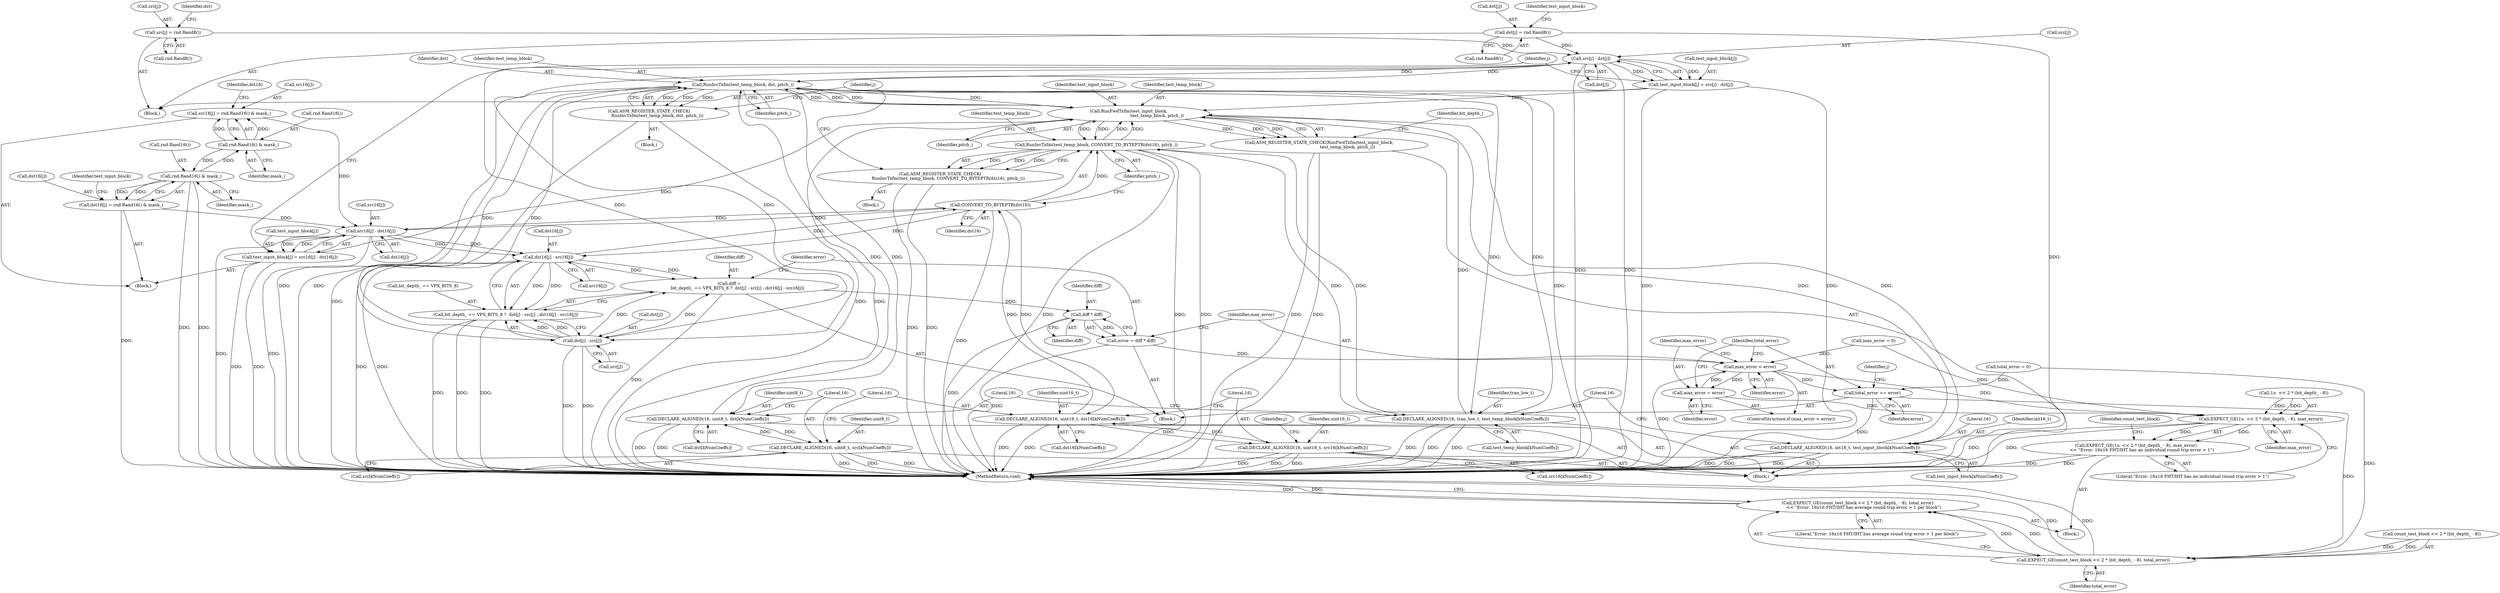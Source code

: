 digraph "0_Android_5a9753fca56f0eeb9f61e342b2fccffc364f9426_44@array" {
"1000193" [label="(Call,src[j] - dst[j])"];
"1000179" [label="(Call,src[j] = rnd.Rand8())"];
"1000184" [label="(Call,dst[j] = rnd.Rand8())"];
"1000238" [label="(Call,RunInvTxfm(test_temp_block, dst, pitch_))"];
"1000228" [label="(Call,RunFwdTxfm(test_input_block,\n                                          test_temp_block, pitch_))"];
"1000127" [label="(Call,DECLARE_ALIGNED(16, int16_t, test_input_block[kNumCoeffs]))"];
"1000189" [label="(Call,test_input_block[j] = src[j] - dst[j])"];
"1000193" [label="(Call,src[j] - dst[j])"];
"1000216" [label="(Call,test_input_block[j] = src16[j] - dst16[j])"];
"1000220" [label="(Call,src16[j] - dst16[j])"];
"1000202" [label="(Call,src16[j] = rnd.Rand16() & mask_)"];
"1000206" [label="(Call,rnd.Rand16() & mask_)"];
"1000213" [label="(Call,rnd.Rand16() & mask_)"];
"1000247" [label="(Call,CONVERT_TO_BYTEPTR(dst16))"];
"1000275" [label="(Call,dst16[j] - src16[j])"];
"1000151" [label="(Call,DECLARE_ALIGNED(16, uint16_t, dst16[kNumCoeffs]))"];
"1000157" [label="(Call,DECLARE_ALIGNED(16, uint16_t, src16[kNumCoeffs]))"];
"1000209" [label="(Call,dst16[j] = rnd.Rand16() & mask_)"];
"1000133" [label="(Call,DECLARE_ALIGNED(16, tran_low_t, test_temp_block[kNumCoeffs]))"];
"1000245" [label="(Call,RunInvTxfm(test_temp_block, CONVERT_TO_BYTEPTR(dst16), pitch_))"];
"1000139" [label="(Call,DECLARE_ALIGNED(16, uint8_t, dst[kNumCoeffs]))"];
"1000145" [label="(Call,DECLARE_ALIGNED(16, uint8_t, src[kNumCoeffs]))"];
"1000268" [label="(Call,dst[j] - src[j])"];
"1000227" [label="(Call,ASM_REGISTER_STATE_CHECK(RunFwdTxfm(test_input_block,\n                                          test_temp_block, pitch_)))"];
"1000244" [label="(Call,ASM_REGISTER_STATE_CHECK(\n            RunInvTxfm(test_temp_block, CONVERT_TO_BYTEPTR(dst16), pitch_)))"];
"1000262" [label="(Call,diff =\n            bit_depth_ == VPX_BITS_8 ?  dst[j] - src[j] : dst16[j] - src16[j])"];
"1000285" [label="(Call,diff * diff)"];
"1000283" [label="(Call,error = diff * diff)"];
"1000289" [label="(Call,max_error < error)"];
"1000292" [label="(Call,max_error = error)"];
"1000299" [label="(Call,EXPECT_GE(1u  << 2 * (bit_depth_ - 8), max_error))"];
"1000298" [label="(Call,EXPECT_GE(1u  << 2 * (bit_depth_ - 8), max_error)\n         << \"Error: 16x16 FHT/IHT has an individual round trip error > 1\")"];
"1000295" [label="(Call,total_error += error)"];
"1000310" [label="(Call,EXPECT_GE(count_test_block << 2 * (bit_depth_ - 8), total_error))"];
"1000309" [label="(Call,EXPECT_GE(count_test_block << 2 * (bit_depth_ - 8), total_error)\n         << \"Error: 16x16 FHT/IHT has average round trip error > 1 per block\")"];
"1000264" [label="(Call,bit_depth_ == VPX_BITS_8 ?  dst[j] - src[j] : dst16[j] - src16[j])"];
"1000237" [label="(Call,ASM_REGISTER_STATE_CHECK(\n            RunInvTxfm(test_temp_block, dst, pitch_)))"];
"1000246" [label="(Identifier,test_temp_block)"];
"1000244" [label="(Call,ASM_REGISTER_STATE_CHECK(\n            RunInvTxfm(test_temp_block, CONVERT_TO_BYTEPTR(dst16), pitch_)))"];
"1000249" [label="(Identifier,pitch_)"];
"1000296" [label="(Identifier,total_error)"];
"1000228" [label="(Call,RunFwdTxfm(test_input_block,\n                                          test_temp_block, pitch_))"];
"1000180" [label="(Call,src[j])"];
"1000272" [label="(Call,src[j])"];
"1000142" [label="(Call,dst[kNumCoeffs])"];
"1000105" [label="(Call,max_error = 0)"];
"1000140" [label="(Literal,16)"];
"1000153" [label="(Identifier,uint16_t)"];
"1000300" [label="(Call,1u  << 2 * (bit_depth_ - 8))"];
"1000216" [label="(Call,test_input_block[j] = src16[j] - dst16[j])"];
"1000239" [label="(Identifier,test_temp_block)"];
"1000297" [label="(Identifier,error)"];
"1000145" [label="(Call,DECLARE_ALIGNED(16, uint8_t, src[kNumCoeffs]))"];
"1000276" [label="(Call,dst16[j])"];
"1000193" [label="(Call,src[j] - dst[j])"];
"1000189" [label="(Call,test_input_block[j] = src[j] - dst[j])"];
"1000241" [label="(Identifier,pitch_)"];
"1000318" [label="(Identifier,total_error)"];
"1000236" [label="(Block,)"];
"1000217" [label="(Call,test_input_block[j])"];
"1000166" [label="(Identifier,j)"];
"1000213" [label="(Call,rnd.Rand16() & mask_)"];
"1000194" [label="(Call,src[j])"];
"1000210" [label="(Call,dst16[j])"];
"1000320" [label="(MethodReturn,void)"];
"1000259" [label="(Identifier,j)"];
"1000141" [label="(Identifier,uint8_t)"];
"1000183" [label="(Call,rnd.Rand8())"];
"1000265" [label="(Call,bit_depth_ == VPX_BITS_8)"];
"1000203" [label="(Call,src16[j])"];
"1000312" [label="(Identifier,count_test_block)"];
"1000129" [label="(Identifier,int16_t)"];
"1000135" [label="(Identifier,tran_low_t)"];
"1000284" [label="(Identifier,error)"];
"1000147" [label="(Identifier,uint8_t)"];
"1000209" [label="(Call,dst16[j] = rnd.Rand16() & mask_)"];
"1000275" [label="(Call,dst16[j] - src16[j])"];
"1000240" [label="(Identifier,dst)"];
"1000185" [label="(Call,dst[j])"];
"1000260" [label="(Block,)"];
"1000229" [label="(Identifier,test_input_block)"];
"1000134" [label="(Literal,16)"];
"1000298" [label="(Call,EXPECT_GE(1u  << 2 * (bit_depth_ - 8), max_error)\n         << \"Error: 16x16 FHT/IHT has an individual round trip error > 1\")"];
"1000220" [label="(Call,src16[j] - dst16[j])"];
"1000128" [label="(Literal,16)"];
"1000152" [label="(Literal,16)"];
"1000207" [label="(Call,rnd.Rand16())"];
"1000238" [label="(Call,RunInvTxfm(test_temp_block, dst, pitch_))"];
"1000126" [label="(Block,)"];
"1000263" [label="(Identifier,diff)"];
"1000158" [label="(Literal,16)"];
"1000214" [label="(Call,rnd.Rand16())"];
"1000285" [label="(Call,diff * diff)"];
"1000234" [label="(Identifier,bit_depth_)"];
"1000269" [label="(Call,dst[j])"];
"1000191" [label="(Identifier,test_input_block)"];
"1000295" [label="(Call,total_error += error)"];
"1000188" [label="(Call,rnd.Rand8())"];
"1000279" [label="(Call,src16[j])"];
"1000262" [label="(Call,diff =\n            bit_depth_ == VPX_BITS_8 ?  dst[j] - src[j] : dst16[j] - src16[j])"];
"1000154" [label="(Call,dst16[kNumCoeffs])"];
"1000283" [label="(Call,error = diff * diff)"];
"1000237" [label="(Call,ASM_REGISTER_STATE_CHECK(\n            RunInvTxfm(test_temp_block, dst, pitch_)))"];
"1000268" [label="(Call,dst[j] - src[j])"];
"1000253" [label="(Identifier,j)"];
"1000308" [label="(Literal,\"Error: 16x16 FHT/IHT has an individual round trip error > 1\")"];
"1000151" [label="(Call,DECLARE_ALIGNED(16, uint16_t, dst16[kNumCoeffs]))"];
"1000206" [label="(Call,rnd.Rand16() & mask_)"];
"1000311" [label="(Call,count_test_block << 2 * (bit_depth_ - 8))"];
"1000310" [label="(Call,EXPECT_GE(count_test_block << 2 * (bit_depth_ - 8), total_error))"];
"1000309" [label="(Call,EXPECT_GE(count_test_block << 2 * (bit_depth_ - 8), total_error)\n         << \"Error: 16x16 FHT/IHT has average round trip error > 1 per block\")"];
"1000202" [label="(Call,src16[j] = rnd.Rand16() & mask_)"];
"1000197" [label="(Call,dst[j])"];
"1000211" [label="(Identifier,dst16)"];
"1000287" [label="(Identifier,diff)"];
"1000102" [label="(Block,)"];
"1000231" [label="(Identifier,pitch_)"];
"1000248" [label="(Identifier,dst16)"];
"1000127" [label="(Call,DECLARE_ALIGNED(16, int16_t, test_input_block[kNumCoeffs]))"];
"1000307" [label="(Identifier,max_error)"];
"1000148" [label="(Call,src[kNumCoeffs])"];
"1000286" [label="(Identifier,diff)"];
"1000289" [label="(Call,max_error < error)"];
"1000146" [label="(Literal,16)"];
"1000243" [label="(Block,)"];
"1000299" [label="(Call,EXPECT_GE(1u  << 2 * (bit_depth_ - 8), max_error))"];
"1000291" [label="(Identifier,error)"];
"1000109" [label="(Call,total_error = 0)"];
"1000190" [label="(Call,test_input_block[j])"];
"1000157" [label="(Call,DECLARE_ALIGNED(16, uint16_t, src16[kNumCoeffs]))"];
"1000294" [label="(Identifier,error)"];
"1000227" [label="(Call,ASM_REGISTER_STATE_CHECK(RunFwdTxfm(test_input_block,\n                                          test_temp_block, pitch_)))"];
"1000186" [label="(Identifier,dst)"];
"1000136" [label="(Call,test_temp_block[kNumCoeffs])"];
"1000319" [label="(Literal,\"Error: 16x16 FHT/IHT has average round trip error > 1 per block\")"];
"1000160" [label="(Call,src16[kNumCoeffs])"];
"1000290" [label="(Identifier,max_error)"];
"1000133" [label="(Call,DECLARE_ALIGNED(16, tran_low_t, test_temp_block[kNumCoeffs]))"];
"1000230" [label="(Identifier,test_temp_block)"];
"1000221" [label="(Call,src16[j])"];
"1000184" [label="(Call,dst[j] = rnd.Rand8())"];
"1000292" [label="(Call,max_error = error)"];
"1000178" [label="(Block,)"];
"1000201" [label="(Block,)"];
"1000139" [label="(Call,DECLARE_ALIGNED(16, uint8_t, dst[kNumCoeffs]))"];
"1000247" [label="(Call,CONVERT_TO_BYTEPTR(dst16))"];
"1000224" [label="(Call,dst16[j])"];
"1000288" [label="(ControlStructure,if (max_error < error))"];
"1000264" [label="(Call,bit_depth_ == VPX_BITS_8 ?  dst[j] - src[j] : dst16[j] - src16[j])"];
"1000130" [label="(Call,test_input_block[kNumCoeffs])"];
"1000159" [label="(Identifier,uint16_t)"];
"1000245" [label="(Call,RunInvTxfm(test_temp_block, CONVERT_TO_BYTEPTR(dst16), pitch_))"];
"1000208" [label="(Identifier,mask_)"];
"1000218" [label="(Identifier,test_input_block)"];
"1000179" [label="(Call,src[j] = rnd.Rand8())"];
"1000172" [label="(Identifier,j)"];
"1000293" [label="(Identifier,max_error)"];
"1000215" [label="(Identifier,mask_)"];
"1000193" -> "1000189"  [label="AST: "];
"1000193" -> "1000197"  [label="CFG: "];
"1000194" -> "1000193"  [label="AST: "];
"1000197" -> "1000193"  [label="AST: "];
"1000189" -> "1000193"  [label="CFG: "];
"1000193" -> "1000320"  [label="DDG: "];
"1000193" -> "1000320"  [label="DDG: "];
"1000193" -> "1000189"  [label="DDG: "];
"1000193" -> "1000189"  [label="DDG: "];
"1000179" -> "1000193"  [label="DDG: "];
"1000184" -> "1000193"  [label="DDG: "];
"1000238" -> "1000193"  [label="DDG: "];
"1000193" -> "1000238"  [label="DDG: "];
"1000193" -> "1000268"  [label="DDG: "];
"1000193" -> "1000268"  [label="DDG: "];
"1000179" -> "1000178"  [label="AST: "];
"1000179" -> "1000183"  [label="CFG: "];
"1000180" -> "1000179"  [label="AST: "];
"1000183" -> "1000179"  [label="AST: "];
"1000186" -> "1000179"  [label="CFG: "];
"1000184" -> "1000178"  [label="AST: "];
"1000184" -> "1000188"  [label="CFG: "];
"1000185" -> "1000184"  [label="AST: "];
"1000188" -> "1000184"  [label="AST: "];
"1000191" -> "1000184"  [label="CFG: "];
"1000184" -> "1000320"  [label="DDG: "];
"1000238" -> "1000237"  [label="AST: "];
"1000238" -> "1000241"  [label="CFG: "];
"1000239" -> "1000238"  [label="AST: "];
"1000240" -> "1000238"  [label="AST: "];
"1000241" -> "1000238"  [label="AST: "];
"1000237" -> "1000238"  [label="CFG: "];
"1000238" -> "1000320"  [label="DDG: "];
"1000238" -> "1000320"  [label="DDG: "];
"1000238" -> "1000320"  [label="DDG: "];
"1000238" -> "1000133"  [label="DDG: "];
"1000238" -> "1000139"  [label="DDG: "];
"1000238" -> "1000228"  [label="DDG: "];
"1000238" -> "1000228"  [label="DDG: "];
"1000238" -> "1000237"  [label="DDG: "];
"1000238" -> "1000237"  [label="DDG: "];
"1000238" -> "1000237"  [label="DDG: "];
"1000228" -> "1000238"  [label="DDG: "];
"1000228" -> "1000238"  [label="DDG: "];
"1000133" -> "1000238"  [label="DDG: "];
"1000139" -> "1000238"  [label="DDG: "];
"1000268" -> "1000238"  [label="DDG: "];
"1000238" -> "1000268"  [label="DDG: "];
"1000228" -> "1000227"  [label="AST: "];
"1000228" -> "1000231"  [label="CFG: "];
"1000229" -> "1000228"  [label="AST: "];
"1000230" -> "1000228"  [label="AST: "];
"1000231" -> "1000228"  [label="AST: "];
"1000227" -> "1000228"  [label="CFG: "];
"1000228" -> "1000320"  [label="DDG: "];
"1000228" -> "1000127"  [label="DDG: "];
"1000228" -> "1000227"  [label="DDG: "];
"1000228" -> "1000227"  [label="DDG: "];
"1000228" -> "1000227"  [label="DDG: "];
"1000127" -> "1000228"  [label="DDG: "];
"1000189" -> "1000228"  [label="DDG: "];
"1000216" -> "1000228"  [label="DDG: "];
"1000133" -> "1000228"  [label="DDG: "];
"1000245" -> "1000228"  [label="DDG: "];
"1000245" -> "1000228"  [label="DDG: "];
"1000228" -> "1000245"  [label="DDG: "];
"1000228" -> "1000245"  [label="DDG: "];
"1000127" -> "1000126"  [label="AST: "];
"1000127" -> "1000130"  [label="CFG: "];
"1000128" -> "1000127"  [label="AST: "];
"1000129" -> "1000127"  [label="AST: "];
"1000130" -> "1000127"  [label="AST: "];
"1000134" -> "1000127"  [label="CFG: "];
"1000127" -> "1000320"  [label="DDG: "];
"1000127" -> "1000320"  [label="DDG: "];
"1000127" -> "1000320"  [label="DDG: "];
"1000189" -> "1000178"  [label="AST: "];
"1000190" -> "1000189"  [label="AST: "];
"1000172" -> "1000189"  [label="CFG: "];
"1000189" -> "1000320"  [label="DDG: "];
"1000189" -> "1000320"  [label="DDG: "];
"1000216" -> "1000201"  [label="AST: "];
"1000216" -> "1000220"  [label="CFG: "];
"1000217" -> "1000216"  [label="AST: "];
"1000220" -> "1000216"  [label="AST: "];
"1000172" -> "1000216"  [label="CFG: "];
"1000216" -> "1000320"  [label="DDG: "];
"1000216" -> "1000320"  [label="DDG: "];
"1000220" -> "1000216"  [label="DDG: "];
"1000220" -> "1000216"  [label="DDG: "];
"1000220" -> "1000224"  [label="CFG: "];
"1000221" -> "1000220"  [label="AST: "];
"1000224" -> "1000220"  [label="AST: "];
"1000220" -> "1000320"  [label="DDG: "];
"1000220" -> "1000320"  [label="DDG: "];
"1000202" -> "1000220"  [label="DDG: "];
"1000247" -> "1000220"  [label="DDG: "];
"1000209" -> "1000220"  [label="DDG: "];
"1000220" -> "1000247"  [label="DDG: "];
"1000220" -> "1000275"  [label="DDG: "];
"1000220" -> "1000275"  [label="DDG: "];
"1000202" -> "1000201"  [label="AST: "];
"1000202" -> "1000206"  [label="CFG: "];
"1000203" -> "1000202"  [label="AST: "];
"1000206" -> "1000202"  [label="AST: "];
"1000211" -> "1000202"  [label="CFG: "];
"1000206" -> "1000202"  [label="DDG: "];
"1000206" -> "1000202"  [label="DDG: "];
"1000206" -> "1000208"  [label="CFG: "];
"1000207" -> "1000206"  [label="AST: "];
"1000208" -> "1000206"  [label="AST: "];
"1000213" -> "1000206"  [label="DDG: "];
"1000206" -> "1000213"  [label="DDG: "];
"1000213" -> "1000209"  [label="AST: "];
"1000213" -> "1000215"  [label="CFG: "];
"1000214" -> "1000213"  [label="AST: "];
"1000215" -> "1000213"  [label="AST: "];
"1000209" -> "1000213"  [label="CFG: "];
"1000213" -> "1000320"  [label="DDG: "];
"1000213" -> "1000320"  [label="DDG: "];
"1000213" -> "1000209"  [label="DDG: "];
"1000213" -> "1000209"  [label="DDG: "];
"1000247" -> "1000245"  [label="AST: "];
"1000247" -> "1000248"  [label="CFG: "];
"1000248" -> "1000247"  [label="AST: "];
"1000249" -> "1000247"  [label="CFG: "];
"1000247" -> "1000320"  [label="DDG: "];
"1000247" -> "1000151"  [label="DDG: "];
"1000247" -> "1000245"  [label="DDG: "];
"1000275" -> "1000247"  [label="DDG: "];
"1000151" -> "1000247"  [label="DDG: "];
"1000247" -> "1000275"  [label="DDG: "];
"1000275" -> "1000264"  [label="AST: "];
"1000275" -> "1000279"  [label="CFG: "];
"1000276" -> "1000275"  [label="AST: "];
"1000279" -> "1000275"  [label="AST: "];
"1000264" -> "1000275"  [label="CFG: "];
"1000275" -> "1000320"  [label="DDG: "];
"1000275" -> "1000320"  [label="DDG: "];
"1000275" -> "1000262"  [label="DDG: "];
"1000275" -> "1000262"  [label="DDG: "];
"1000275" -> "1000264"  [label="DDG: "];
"1000275" -> "1000264"  [label="DDG: "];
"1000151" -> "1000126"  [label="AST: "];
"1000151" -> "1000154"  [label="CFG: "];
"1000152" -> "1000151"  [label="AST: "];
"1000153" -> "1000151"  [label="AST: "];
"1000154" -> "1000151"  [label="AST: "];
"1000158" -> "1000151"  [label="CFG: "];
"1000151" -> "1000320"  [label="DDG: "];
"1000151" -> "1000320"  [label="DDG: "];
"1000157" -> "1000151"  [label="DDG: "];
"1000151" -> "1000157"  [label="DDG: "];
"1000157" -> "1000126"  [label="AST: "];
"1000157" -> "1000160"  [label="CFG: "];
"1000158" -> "1000157"  [label="AST: "];
"1000159" -> "1000157"  [label="AST: "];
"1000160" -> "1000157"  [label="AST: "];
"1000166" -> "1000157"  [label="CFG: "];
"1000157" -> "1000320"  [label="DDG: "];
"1000157" -> "1000320"  [label="DDG: "];
"1000157" -> "1000320"  [label="DDG: "];
"1000209" -> "1000201"  [label="AST: "];
"1000210" -> "1000209"  [label="AST: "];
"1000218" -> "1000209"  [label="CFG: "];
"1000209" -> "1000320"  [label="DDG: "];
"1000133" -> "1000126"  [label="AST: "];
"1000133" -> "1000136"  [label="CFG: "];
"1000134" -> "1000133"  [label="AST: "];
"1000135" -> "1000133"  [label="AST: "];
"1000136" -> "1000133"  [label="AST: "];
"1000140" -> "1000133"  [label="CFG: "];
"1000133" -> "1000320"  [label="DDG: "];
"1000133" -> "1000320"  [label="DDG: "];
"1000133" -> "1000320"  [label="DDG: "];
"1000245" -> "1000133"  [label="DDG: "];
"1000133" -> "1000245"  [label="DDG: "];
"1000245" -> "1000244"  [label="AST: "];
"1000245" -> "1000249"  [label="CFG: "];
"1000246" -> "1000245"  [label="AST: "];
"1000249" -> "1000245"  [label="AST: "];
"1000244" -> "1000245"  [label="CFG: "];
"1000245" -> "1000320"  [label="DDG: "];
"1000245" -> "1000320"  [label="DDG: "];
"1000245" -> "1000320"  [label="DDG: "];
"1000245" -> "1000244"  [label="DDG: "];
"1000245" -> "1000244"  [label="DDG: "];
"1000245" -> "1000244"  [label="DDG: "];
"1000139" -> "1000126"  [label="AST: "];
"1000139" -> "1000142"  [label="CFG: "];
"1000140" -> "1000139"  [label="AST: "];
"1000141" -> "1000139"  [label="AST: "];
"1000142" -> "1000139"  [label="AST: "];
"1000146" -> "1000139"  [label="CFG: "];
"1000139" -> "1000320"  [label="DDG: "];
"1000139" -> "1000320"  [label="DDG: "];
"1000145" -> "1000139"  [label="DDG: "];
"1000139" -> "1000145"  [label="DDG: "];
"1000145" -> "1000126"  [label="AST: "];
"1000145" -> "1000148"  [label="CFG: "];
"1000146" -> "1000145"  [label="AST: "];
"1000147" -> "1000145"  [label="AST: "];
"1000148" -> "1000145"  [label="AST: "];
"1000152" -> "1000145"  [label="CFG: "];
"1000145" -> "1000320"  [label="DDG: "];
"1000145" -> "1000320"  [label="DDG: "];
"1000145" -> "1000320"  [label="DDG: "];
"1000268" -> "1000264"  [label="AST: "];
"1000268" -> "1000272"  [label="CFG: "];
"1000269" -> "1000268"  [label="AST: "];
"1000272" -> "1000268"  [label="AST: "];
"1000264" -> "1000268"  [label="CFG: "];
"1000268" -> "1000320"  [label="DDG: "];
"1000268" -> "1000320"  [label="DDG: "];
"1000268" -> "1000262"  [label="DDG: "];
"1000268" -> "1000262"  [label="DDG: "];
"1000268" -> "1000264"  [label="DDG: "];
"1000268" -> "1000264"  [label="DDG: "];
"1000227" -> "1000126"  [label="AST: "];
"1000234" -> "1000227"  [label="CFG: "];
"1000227" -> "1000320"  [label="DDG: "];
"1000227" -> "1000320"  [label="DDG: "];
"1000244" -> "1000243"  [label="AST: "];
"1000253" -> "1000244"  [label="CFG: "];
"1000244" -> "1000320"  [label="DDG: "];
"1000244" -> "1000320"  [label="DDG: "];
"1000262" -> "1000260"  [label="AST: "];
"1000262" -> "1000264"  [label="CFG: "];
"1000263" -> "1000262"  [label="AST: "];
"1000264" -> "1000262"  [label="AST: "];
"1000284" -> "1000262"  [label="CFG: "];
"1000262" -> "1000320"  [label="DDG: "];
"1000262" -> "1000285"  [label="DDG: "];
"1000285" -> "1000283"  [label="AST: "];
"1000285" -> "1000287"  [label="CFG: "];
"1000286" -> "1000285"  [label="AST: "];
"1000287" -> "1000285"  [label="AST: "];
"1000283" -> "1000285"  [label="CFG: "];
"1000285" -> "1000320"  [label="DDG: "];
"1000285" -> "1000283"  [label="DDG: "];
"1000283" -> "1000260"  [label="AST: "];
"1000284" -> "1000283"  [label="AST: "];
"1000290" -> "1000283"  [label="CFG: "];
"1000283" -> "1000320"  [label="DDG: "];
"1000283" -> "1000289"  [label="DDG: "];
"1000289" -> "1000288"  [label="AST: "];
"1000289" -> "1000291"  [label="CFG: "];
"1000290" -> "1000289"  [label="AST: "];
"1000291" -> "1000289"  [label="AST: "];
"1000293" -> "1000289"  [label="CFG: "];
"1000296" -> "1000289"  [label="CFG: "];
"1000289" -> "1000320"  [label="DDG: "];
"1000292" -> "1000289"  [label="DDG: "];
"1000105" -> "1000289"  [label="DDG: "];
"1000289" -> "1000292"  [label="DDG: "];
"1000289" -> "1000295"  [label="DDG: "];
"1000289" -> "1000299"  [label="DDG: "];
"1000292" -> "1000288"  [label="AST: "];
"1000292" -> "1000294"  [label="CFG: "];
"1000293" -> "1000292"  [label="AST: "];
"1000294" -> "1000292"  [label="AST: "];
"1000296" -> "1000292"  [label="CFG: "];
"1000292" -> "1000299"  [label="DDG: "];
"1000299" -> "1000298"  [label="AST: "];
"1000299" -> "1000307"  [label="CFG: "];
"1000300" -> "1000299"  [label="AST: "];
"1000307" -> "1000299"  [label="AST: "];
"1000308" -> "1000299"  [label="CFG: "];
"1000299" -> "1000320"  [label="DDG: "];
"1000299" -> "1000320"  [label="DDG: "];
"1000299" -> "1000298"  [label="DDG: "];
"1000299" -> "1000298"  [label="DDG: "];
"1000300" -> "1000299"  [label="DDG: "];
"1000300" -> "1000299"  [label="DDG: "];
"1000105" -> "1000299"  [label="DDG: "];
"1000298" -> "1000102"  [label="AST: "];
"1000298" -> "1000308"  [label="CFG: "];
"1000308" -> "1000298"  [label="AST: "];
"1000312" -> "1000298"  [label="CFG: "];
"1000298" -> "1000320"  [label="DDG: "];
"1000298" -> "1000320"  [label="DDG: "];
"1000295" -> "1000260"  [label="AST: "];
"1000295" -> "1000297"  [label="CFG: "];
"1000296" -> "1000295"  [label="AST: "];
"1000297" -> "1000295"  [label="AST: "];
"1000259" -> "1000295"  [label="CFG: "];
"1000295" -> "1000320"  [label="DDG: "];
"1000109" -> "1000295"  [label="DDG: "];
"1000295" -> "1000310"  [label="DDG: "];
"1000310" -> "1000309"  [label="AST: "];
"1000310" -> "1000318"  [label="CFG: "];
"1000311" -> "1000310"  [label="AST: "];
"1000318" -> "1000310"  [label="AST: "];
"1000319" -> "1000310"  [label="CFG: "];
"1000310" -> "1000320"  [label="DDG: "];
"1000310" -> "1000320"  [label="DDG: "];
"1000310" -> "1000309"  [label="DDG: "];
"1000310" -> "1000309"  [label="DDG: "];
"1000311" -> "1000310"  [label="DDG: "];
"1000311" -> "1000310"  [label="DDG: "];
"1000109" -> "1000310"  [label="DDG: "];
"1000309" -> "1000102"  [label="AST: "];
"1000309" -> "1000319"  [label="CFG: "];
"1000319" -> "1000309"  [label="AST: "];
"1000320" -> "1000309"  [label="CFG: "];
"1000309" -> "1000320"  [label="DDG: "];
"1000309" -> "1000320"  [label="DDG: "];
"1000265" -> "1000264"  [label="AST: "];
"1000264" -> "1000320"  [label="DDG: "];
"1000264" -> "1000320"  [label="DDG: "];
"1000264" -> "1000320"  [label="DDG: "];
"1000237" -> "1000236"  [label="AST: "];
"1000253" -> "1000237"  [label="CFG: "];
"1000237" -> "1000320"  [label="DDG: "];
"1000237" -> "1000320"  [label="DDG: "];
}
